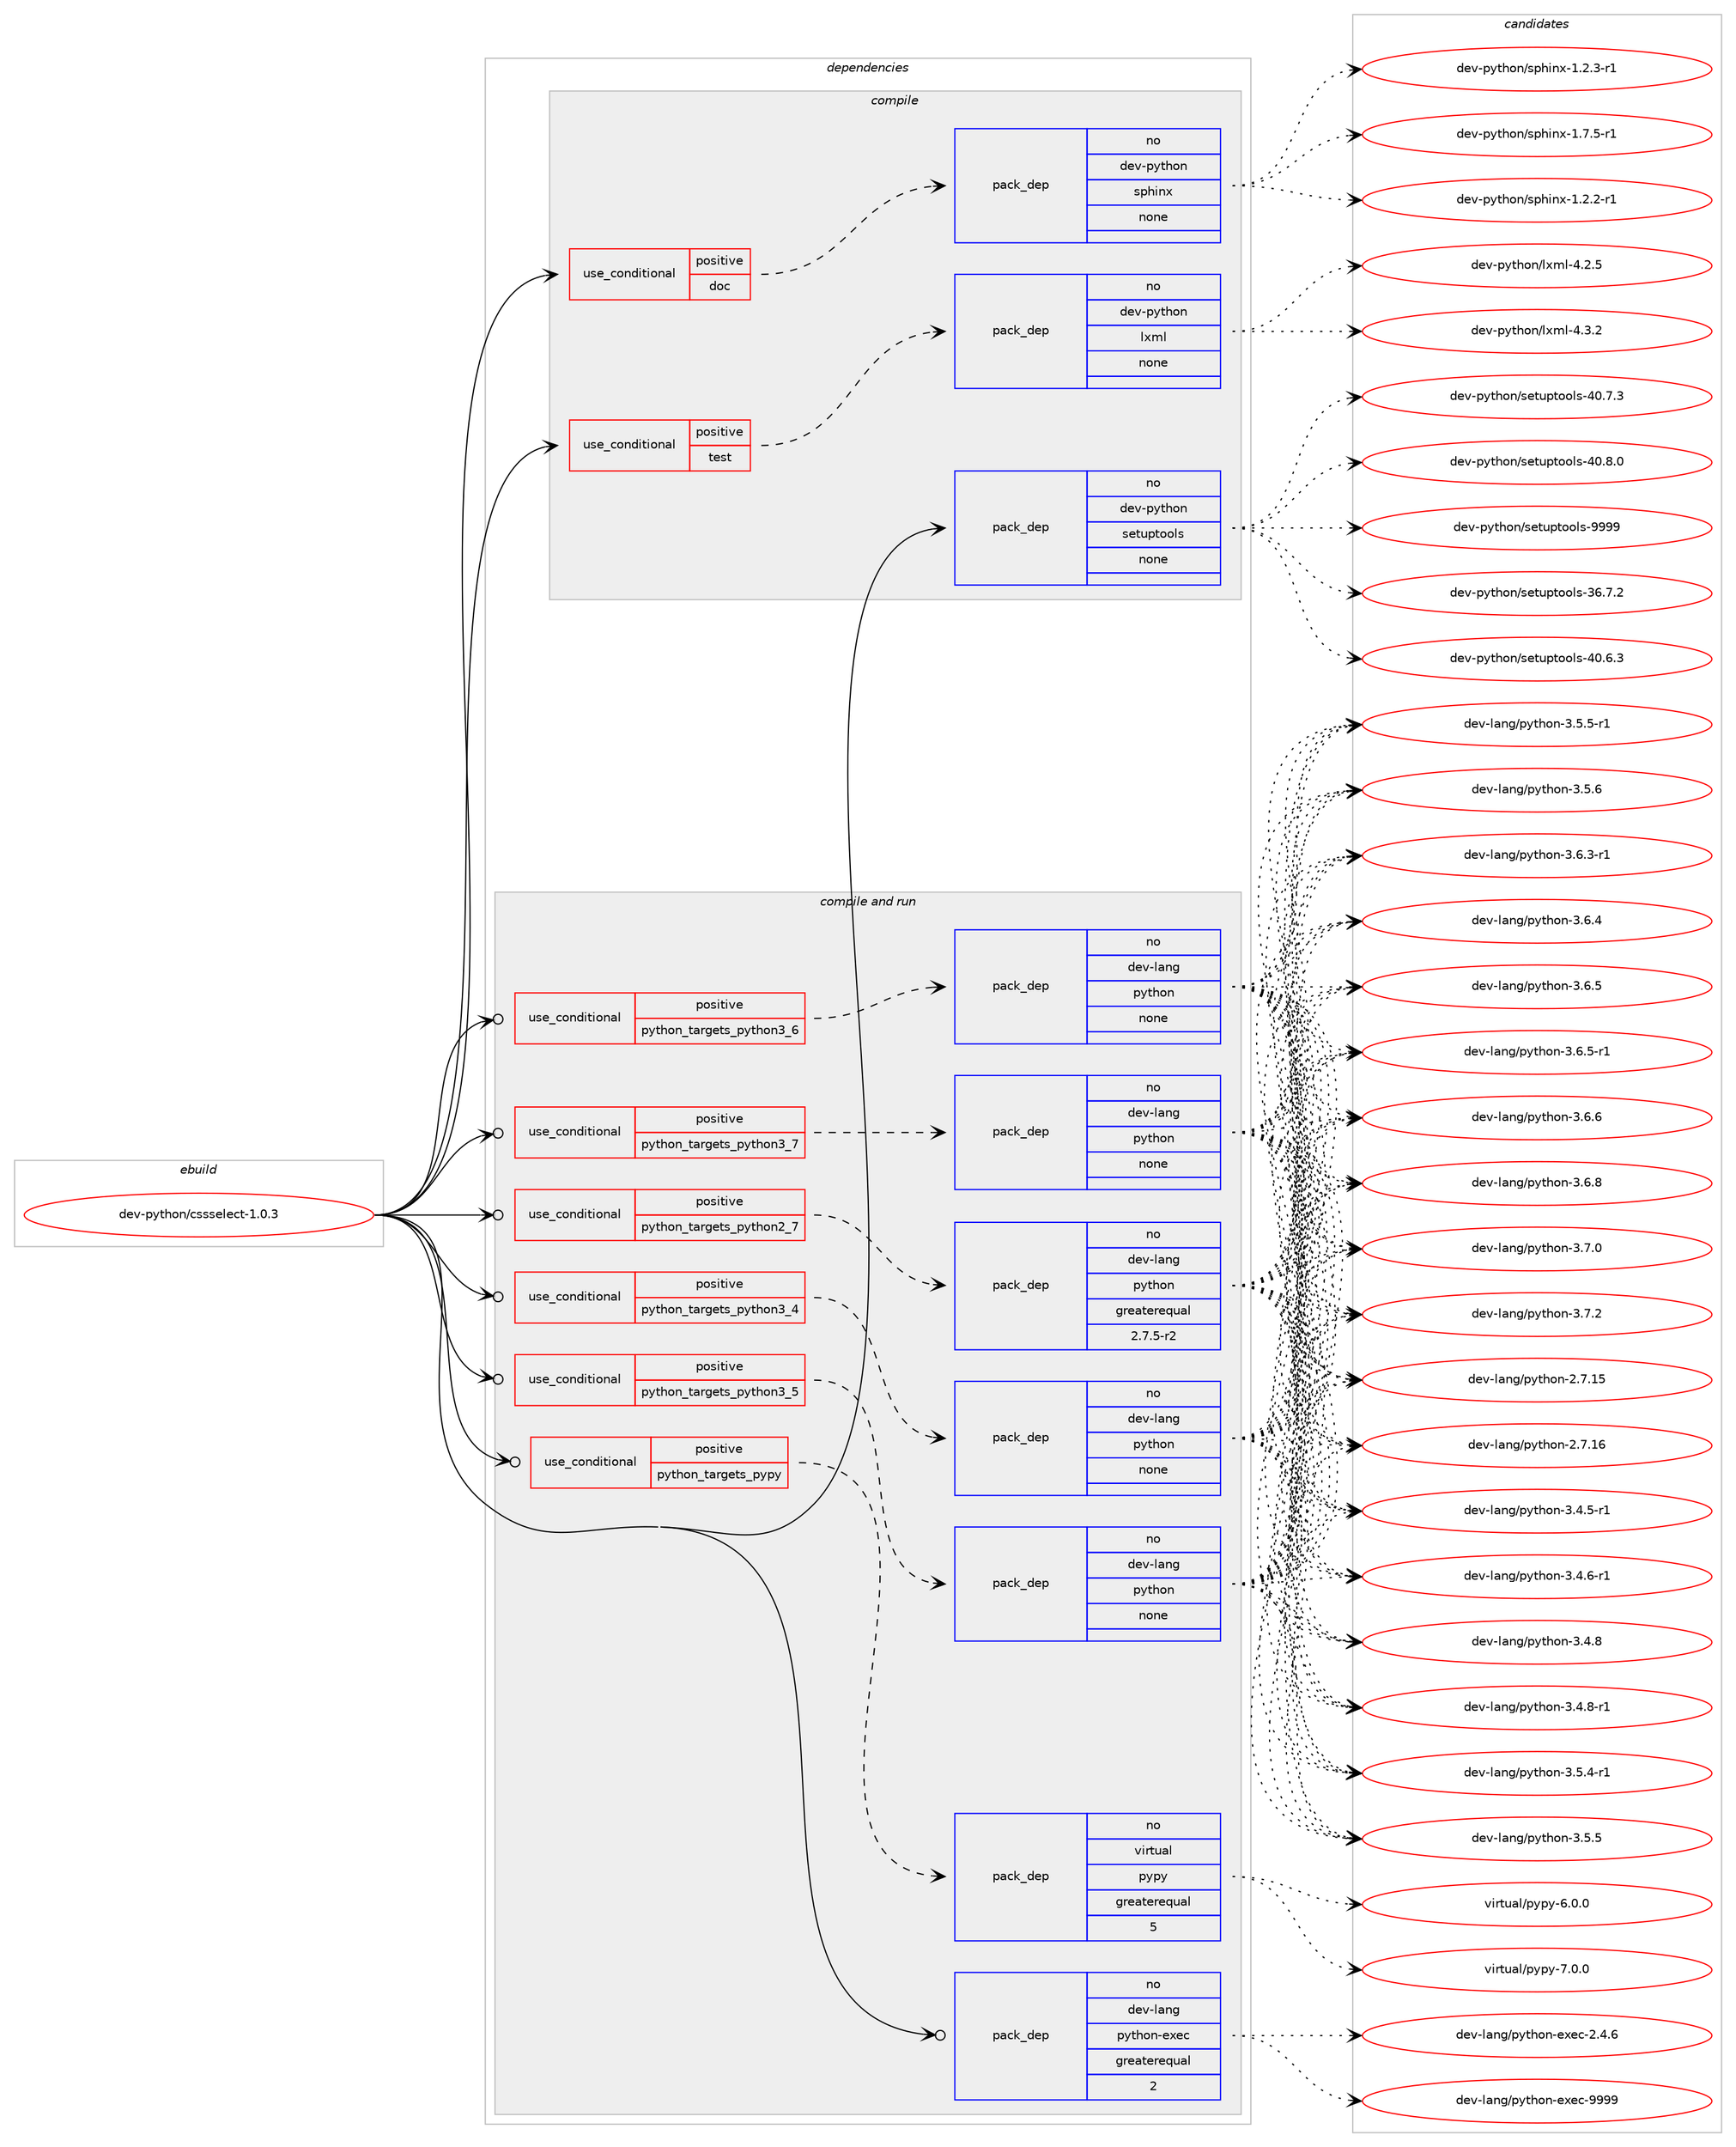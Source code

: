 digraph prolog {

# *************
# Graph options
# *************

newrank=true;
concentrate=true;
compound=true;
graph [rankdir=LR,fontname=Helvetica,fontsize=10,ranksep=1.5];#, ranksep=2.5, nodesep=0.2];
edge  [arrowhead=vee];
node  [fontname=Helvetica,fontsize=10];

# **********
# The ebuild
# **********

subgraph cluster_leftcol {
color=gray;
rank=same;
label=<<i>ebuild</i>>;
id [label="dev-python/cssselect-1.0.3", color=red, width=4, href="../dev-python/cssselect-1.0.3.svg"];
}

# ****************
# The dependencies
# ****************

subgraph cluster_midcol {
color=gray;
label=<<i>dependencies</i>>;
subgraph cluster_compile {
fillcolor="#eeeeee";
style=filled;
label=<<i>compile</i>>;
subgraph cond372920 {
dependency1404821 [label=<<TABLE BORDER="0" CELLBORDER="1" CELLSPACING="0" CELLPADDING="4"><TR><TD ROWSPAN="3" CELLPADDING="10">use_conditional</TD></TR><TR><TD>positive</TD></TR><TR><TD>doc</TD></TR></TABLE>>, shape=none, color=red];
subgraph pack1008656 {
dependency1404822 [label=<<TABLE BORDER="0" CELLBORDER="1" CELLSPACING="0" CELLPADDING="4" WIDTH="220"><TR><TD ROWSPAN="6" CELLPADDING="30">pack_dep</TD></TR><TR><TD WIDTH="110">no</TD></TR><TR><TD>dev-python</TD></TR><TR><TD>sphinx</TD></TR><TR><TD>none</TD></TR><TR><TD></TD></TR></TABLE>>, shape=none, color=blue];
}
dependency1404821:e -> dependency1404822:w [weight=20,style="dashed",arrowhead="vee"];
}
id:e -> dependency1404821:w [weight=20,style="solid",arrowhead="vee"];
subgraph cond372921 {
dependency1404823 [label=<<TABLE BORDER="0" CELLBORDER="1" CELLSPACING="0" CELLPADDING="4"><TR><TD ROWSPAN="3" CELLPADDING="10">use_conditional</TD></TR><TR><TD>positive</TD></TR><TR><TD>test</TD></TR></TABLE>>, shape=none, color=red];
subgraph pack1008657 {
dependency1404824 [label=<<TABLE BORDER="0" CELLBORDER="1" CELLSPACING="0" CELLPADDING="4" WIDTH="220"><TR><TD ROWSPAN="6" CELLPADDING="30">pack_dep</TD></TR><TR><TD WIDTH="110">no</TD></TR><TR><TD>dev-python</TD></TR><TR><TD>lxml</TD></TR><TR><TD>none</TD></TR><TR><TD></TD></TR></TABLE>>, shape=none, color=blue];
}
dependency1404823:e -> dependency1404824:w [weight=20,style="dashed",arrowhead="vee"];
}
id:e -> dependency1404823:w [weight=20,style="solid",arrowhead="vee"];
subgraph pack1008658 {
dependency1404825 [label=<<TABLE BORDER="0" CELLBORDER="1" CELLSPACING="0" CELLPADDING="4" WIDTH="220"><TR><TD ROWSPAN="6" CELLPADDING="30">pack_dep</TD></TR><TR><TD WIDTH="110">no</TD></TR><TR><TD>dev-python</TD></TR><TR><TD>setuptools</TD></TR><TR><TD>none</TD></TR><TR><TD></TD></TR></TABLE>>, shape=none, color=blue];
}
id:e -> dependency1404825:w [weight=20,style="solid",arrowhead="vee"];
}
subgraph cluster_compileandrun {
fillcolor="#eeeeee";
style=filled;
label=<<i>compile and run</i>>;
subgraph cond372922 {
dependency1404826 [label=<<TABLE BORDER="0" CELLBORDER="1" CELLSPACING="0" CELLPADDING="4"><TR><TD ROWSPAN="3" CELLPADDING="10">use_conditional</TD></TR><TR><TD>positive</TD></TR><TR><TD>python_targets_pypy</TD></TR></TABLE>>, shape=none, color=red];
subgraph pack1008659 {
dependency1404827 [label=<<TABLE BORDER="0" CELLBORDER="1" CELLSPACING="0" CELLPADDING="4" WIDTH="220"><TR><TD ROWSPAN="6" CELLPADDING="30">pack_dep</TD></TR><TR><TD WIDTH="110">no</TD></TR><TR><TD>virtual</TD></TR><TR><TD>pypy</TD></TR><TR><TD>greaterequal</TD></TR><TR><TD>5</TD></TR></TABLE>>, shape=none, color=blue];
}
dependency1404826:e -> dependency1404827:w [weight=20,style="dashed",arrowhead="vee"];
}
id:e -> dependency1404826:w [weight=20,style="solid",arrowhead="odotvee"];
subgraph cond372923 {
dependency1404828 [label=<<TABLE BORDER="0" CELLBORDER="1" CELLSPACING="0" CELLPADDING="4"><TR><TD ROWSPAN="3" CELLPADDING="10">use_conditional</TD></TR><TR><TD>positive</TD></TR><TR><TD>python_targets_python2_7</TD></TR></TABLE>>, shape=none, color=red];
subgraph pack1008660 {
dependency1404829 [label=<<TABLE BORDER="0" CELLBORDER="1" CELLSPACING="0" CELLPADDING="4" WIDTH="220"><TR><TD ROWSPAN="6" CELLPADDING="30">pack_dep</TD></TR><TR><TD WIDTH="110">no</TD></TR><TR><TD>dev-lang</TD></TR><TR><TD>python</TD></TR><TR><TD>greaterequal</TD></TR><TR><TD>2.7.5-r2</TD></TR></TABLE>>, shape=none, color=blue];
}
dependency1404828:e -> dependency1404829:w [weight=20,style="dashed",arrowhead="vee"];
}
id:e -> dependency1404828:w [weight=20,style="solid",arrowhead="odotvee"];
subgraph cond372924 {
dependency1404830 [label=<<TABLE BORDER="0" CELLBORDER="1" CELLSPACING="0" CELLPADDING="4"><TR><TD ROWSPAN="3" CELLPADDING="10">use_conditional</TD></TR><TR><TD>positive</TD></TR><TR><TD>python_targets_python3_4</TD></TR></TABLE>>, shape=none, color=red];
subgraph pack1008661 {
dependency1404831 [label=<<TABLE BORDER="0" CELLBORDER="1" CELLSPACING="0" CELLPADDING="4" WIDTH="220"><TR><TD ROWSPAN="6" CELLPADDING="30">pack_dep</TD></TR><TR><TD WIDTH="110">no</TD></TR><TR><TD>dev-lang</TD></TR><TR><TD>python</TD></TR><TR><TD>none</TD></TR><TR><TD></TD></TR></TABLE>>, shape=none, color=blue];
}
dependency1404830:e -> dependency1404831:w [weight=20,style="dashed",arrowhead="vee"];
}
id:e -> dependency1404830:w [weight=20,style="solid",arrowhead="odotvee"];
subgraph cond372925 {
dependency1404832 [label=<<TABLE BORDER="0" CELLBORDER="1" CELLSPACING="0" CELLPADDING="4"><TR><TD ROWSPAN="3" CELLPADDING="10">use_conditional</TD></TR><TR><TD>positive</TD></TR><TR><TD>python_targets_python3_5</TD></TR></TABLE>>, shape=none, color=red];
subgraph pack1008662 {
dependency1404833 [label=<<TABLE BORDER="0" CELLBORDER="1" CELLSPACING="0" CELLPADDING="4" WIDTH="220"><TR><TD ROWSPAN="6" CELLPADDING="30">pack_dep</TD></TR><TR><TD WIDTH="110">no</TD></TR><TR><TD>dev-lang</TD></TR><TR><TD>python</TD></TR><TR><TD>none</TD></TR><TR><TD></TD></TR></TABLE>>, shape=none, color=blue];
}
dependency1404832:e -> dependency1404833:w [weight=20,style="dashed",arrowhead="vee"];
}
id:e -> dependency1404832:w [weight=20,style="solid",arrowhead="odotvee"];
subgraph cond372926 {
dependency1404834 [label=<<TABLE BORDER="0" CELLBORDER="1" CELLSPACING="0" CELLPADDING="4"><TR><TD ROWSPAN="3" CELLPADDING="10">use_conditional</TD></TR><TR><TD>positive</TD></TR><TR><TD>python_targets_python3_6</TD></TR></TABLE>>, shape=none, color=red];
subgraph pack1008663 {
dependency1404835 [label=<<TABLE BORDER="0" CELLBORDER="1" CELLSPACING="0" CELLPADDING="4" WIDTH="220"><TR><TD ROWSPAN="6" CELLPADDING="30">pack_dep</TD></TR><TR><TD WIDTH="110">no</TD></TR><TR><TD>dev-lang</TD></TR><TR><TD>python</TD></TR><TR><TD>none</TD></TR><TR><TD></TD></TR></TABLE>>, shape=none, color=blue];
}
dependency1404834:e -> dependency1404835:w [weight=20,style="dashed",arrowhead="vee"];
}
id:e -> dependency1404834:w [weight=20,style="solid",arrowhead="odotvee"];
subgraph cond372927 {
dependency1404836 [label=<<TABLE BORDER="0" CELLBORDER="1" CELLSPACING="0" CELLPADDING="4"><TR><TD ROWSPAN="3" CELLPADDING="10">use_conditional</TD></TR><TR><TD>positive</TD></TR><TR><TD>python_targets_python3_7</TD></TR></TABLE>>, shape=none, color=red];
subgraph pack1008664 {
dependency1404837 [label=<<TABLE BORDER="0" CELLBORDER="1" CELLSPACING="0" CELLPADDING="4" WIDTH="220"><TR><TD ROWSPAN="6" CELLPADDING="30">pack_dep</TD></TR><TR><TD WIDTH="110">no</TD></TR><TR><TD>dev-lang</TD></TR><TR><TD>python</TD></TR><TR><TD>none</TD></TR><TR><TD></TD></TR></TABLE>>, shape=none, color=blue];
}
dependency1404836:e -> dependency1404837:w [weight=20,style="dashed",arrowhead="vee"];
}
id:e -> dependency1404836:w [weight=20,style="solid",arrowhead="odotvee"];
subgraph pack1008665 {
dependency1404838 [label=<<TABLE BORDER="0" CELLBORDER="1" CELLSPACING="0" CELLPADDING="4" WIDTH="220"><TR><TD ROWSPAN="6" CELLPADDING="30">pack_dep</TD></TR><TR><TD WIDTH="110">no</TD></TR><TR><TD>dev-lang</TD></TR><TR><TD>python-exec</TD></TR><TR><TD>greaterequal</TD></TR><TR><TD>2</TD></TR></TABLE>>, shape=none, color=blue];
}
id:e -> dependency1404838:w [weight=20,style="solid",arrowhead="odotvee"];
}
subgraph cluster_run {
fillcolor="#eeeeee";
style=filled;
label=<<i>run</i>>;
}
}

# **************
# The candidates
# **************

subgraph cluster_choices {
rank=same;
color=gray;
label=<<i>candidates</i>>;

subgraph choice1008656 {
color=black;
nodesep=1;
choice10010111845112121116104111110471151121041051101204549465046504511449 [label="dev-python/sphinx-1.2.2-r1", color=red, width=4,href="../dev-python/sphinx-1.2.2-r1.svg"];
choice10010111845112121116104111110471151121041051101204549465046514511449 [label="dev-python/sphinx-1.2.3-r1", color=red, width=4,href="../dev-python/sphinx-1.2.3-r1.svg"];
choice10010111845112121116104111110471151121041051101204549465546534511449 [label="dev-python/sphinx-1.7.5-r1", color=red, width=4,href="../dev-python/sphinx-1.7.5-r1.svg"];
dependency1404822:e -> choice10010111845112121116104111110471151121041051101204549465046504511449:w [style=dotted,weight="100"];
dependency1404822:e -> choice10010111845112121116104111110471151121041051101204549465046514511449:w [style=dotted,weight="100"];
dependency1404822:e -> choice10010111845112121116104111110471151121041051101204549465546534511449:w [style=dotted,weight="100"];
}
subgraph choice1008657 {
color=black;
nodesep=1;
choice1001011184511212111610411111047108120109108455246504653 [label="dev-python/lxml-4.2.5", color=red, width=4,href="../dev-python/lxml-4.2.5.svg"];
choice1001011184511212111610411111047108120109108455246514650 [label="dev-python/lxml-4.3.2", color=red, width=4,href="../dev-python/lxml-4.3.2.svg"];
dependency1404824:e -> choice1001011184511212111610411111047108120109108455246504653:w [style=dotted,weight="100"];
dependency1404824:e -> choice1001011184511212111610411111047108120109108455246514650:w [style=dotted,weight="100"];
}
subgraph choice1008658 {
color=black;
nodesep=1;
choice100101118451121211161041111104711510111611711211611111110811545515446554650 [label="dev-python/setuptools-36.7.2", color=red, width=4,href="../dev-python/setuptools-36.7.2.svg"];
choice100101118451121211161041111104711510111611711211611111110811545524846544651 [label="dev-python/setuptools-40.6.3", color=red, width=4,href="../dev-python/setuptools-40.6.3.svg"];
choice100101118451121211161041111104711510111611711211611111110811545524846554651 [label="dev-python/setuptools-40.7.3", color=red, width=4,href="../dev-python/setuptools-40.7.3.svg"];
choice100101118451121211161041111104711510111611711211611111110811545524846564648 [label="dev-python/setuptools-40.8.0", color=red, width=4,href="../dev-python/setuptools-40.8.0.svg"];
choice10010111845112121116104111110471151011161171121161111111081154557575757 [label="dev-python/setuptools-9999", color=red, width=4,href="../dev-python/setuptools-9999.svg"];
dependency1404825:e -> choice100101118451121211161041111104711510111611711211611111110811545515446554650:w [style=dotted,weight="100"];
dependency1404825:e -> choice100101118451121211161041111104711510111611711211611111110811545524846544651:w [style=dotted,weight="100"];
dependency1404825:e -> choice100101118451121211161041111104711510111611711211611111110811545524846554651:w [style=dotted,weight="100"];
dependency1404825:e -> choice100101118451121211161041111104711510111611711211611111110811545524846564648:w [style=dotted,weight="100"];
dependency1404825:e -> choice10010111845112121116104111110471151011161171121161111111081154557575757:w [style=dotted,weight="100"];
}
subgraph choice1008659 {
color=black;
nodesep=1;
choice1181051141161179710847112121112121455446484648 [label="virtual/pypy-6.0.0", color=red, width=4,href="../virtual/pypy-6.0.0.svg"];
choice1181051141161179710847112121112121455546484648 [label="virtual/pypy-7.0.0", color=red, width=4,href="../virtual/pypy-7.0.0.svg"];
dependency1404827:e -> choice1181051141161179710847112121112121455446484648:w [style=dotted,weight="100"];
dependency1404827:e -> choice1181051141161179710847112121112121455546484648:w [style=dotted,weight="100"];
}
subgraph choice1008660 {
color=black;
nodesep=1;
choice10010111845108971101034711212111610411111045504655464953 [label="dev-lang/python-2.7.15", color=red, width=4,href="../dev-lang/python-2.7.15.svg"];
choice10010111845108971101034711212111610411111045504655464954 [label="dev-lang/python-2.7.16", color=red, width=4,href="../dev-lang/python-2.7.16.svg"];
choice1001011184510897110103471121211161041111104551465246534511449 [label="dev-lang/python-3.4.5-r1", color=red, width=4,href="../dev-lang/python-3.4.5-r1.svg"];
choice1001011184510897110103471121211161041111104551465246544511449 [label="dev-lang/python-3.4.6-r1", color=red, width=4,href="../dev-lang/python-3.4.6-r1.svg"];
choice100101118451089711010347112121116104111110455146524656 [label="dev-lang/python-3.4.8", color=red, width=4,href="../dev-lang/python-3.4.8.svg"];
choice1001011184510897110103471121211161041111104551465246564511449 [label="dev-lang/python-3.4.8-r1", color=red, width=4,href="../dev-lang/python-3.4.8-r1.svg"];
choice1001011184510897110103471121211161041111104551465346524511449 [label="dev-lang/python-3.5.4-r1", color=red, width=4,href="../dev-lang/python-3.5.4-r1.svg"];
choice100101118451089711010347112121116104111110455146534653 [label="dev-lang/python-3.5.5", color=red, width=4,href="../dev-lang/python-3.5.5.svg"];
choice1001011184510897110103471121211161041111104551465346534511449 [label="dev-lang/python-3.5.5-r1", color=red, width=4,href="../dev-lang/python-3.5.5-r1.svg"];
choice100101118451089711010347112121116104111110455146534654 [label="dev-lang/python-3.5.6", color=red, width=4,href="../dev-lang/python-3.5.6.svg"];
choice1001011184510897110103471121211161041111104551465446514511449 [label="dev-lang/python-3.6.3-r1", color=red, width=4,href="../dev-lang/python-3.6.3-r1.svg"];
choice100101118451089711010347112121116104111110455146544652 [label="dev-lang/python-3.6.4", color=red, width=4,href="../dev-lang/python-3.6.4.svg"];
choice100101118451089711010347112121116104111110455146544653 [label="dev-lang/python-3.6.5", color=red, width=4,href="../dev-lang/python-3.6.5.svg"];
choice1001011184510897110103471121211161041111104551465446534511449 [label="dev-lang/python-3.6.5-r1", color=red, width=4,href="../dev-lang/python-3.6.5-r1.svg"];
choice100101118451089711010347112121116104111110455146544654 [label="dev-lang/python-3.6.6", color=red, width=4,href="../dev-lang/python-3.6.6.svg"];
choice100101118451089711010347112121116104111110455146544656 [label="dev-lang/python-3.6.8", color=red, width=4,href="../dev-lang/python-3.6.8.svg"];
choice100101118451089711010347112121116104111110455146554648 [label="dev-lang/python-3.7.0", color=red, width=4,href="../dev-lang/python-3.7.0.svg"];
choice100101118451089711010347112121116104111110455146554650 [label="dev-lang/python-3.7.2", color=red, width=4,href="../dev-lang/python-3.7.2.svg"];
dependency1404829:e -> choice10010111845108971101034711212111610411111045504655464953:w [style=dotted,weight="100"];
dependency1404829:e -> choice10010111845108971101034711212111610411111045504655464954:w [style=dotted,weight="100"];
dependency1404829:e -> choice1001011184510897110103471121211161041111104551465246534511449:w [style=dotted,weight="100"];
dependency1404829:e -> choice1001011184510897110103471121211161041111104551465246544511449:w [style=dotted,weight="100"];
dependency1404829:e -> choice100101118451089711010347112121116104111110455146524656:w [style=dotted,weight="100"];
dependency1404829:e -> choice1001011184510897110103471121211161041111104551465246564511449:w [style=dotted,weight="100"];
dependency1404829:e -> choice1001011184510897110103471121211161041111104551465346524511449:w [style=dotted,weight="100"];
dependency1404829:e -> choice100101118451089711010347112121116104111110455146534653:w [style=dotted,weight="100"];
dependency1404829:e -> choice1001011184510897110103471121211161041111104551465346534511449:w [style=dotted,weight="100"];
dependency1404829:e -> choice100101118451089711010347112121116104111110455146534654:w [style=dotted,weight="100"];
dependency1404829:e -> choice1001011184510897110103471121211161041111104551465446514511449:w [style=dotted,weight="100"];
dependency1404829:e -> choice100101118451089711010347112121116104111110455146544652:w [style=dotted,weight="100"];
dependency1404829:e -> choice100101118451089711010347112121116104111110455146544653:w [style=dotted,weight="100"];
dependency1404829:e -> choice1001011184510897110103471121211161041111104551465446534511449:w [style=dotted,weight="100"];
dependency1404829:e -> choice100101118451089711010347112121116104111110455146544654:w [style=dotted,weight="100"];
dependency1404829:e -> choice100101118451089711010347112121116104111110455146544656:w [style=dotted,weight="100"];
dependency1404829:e -> choice100101118451089711010347112121116104111110455146554648:w [style=dotted,weight="100"];
dependency1404829:e -> choice100101118451089711010347112121116104111110455146554650:w [style=dotted,weight="100"];
}
subgraph choice1008661 {
color=black;
nodesep=1;
choice10010111845108971101034711212111610411111045504655464953 [label="dev-lang/python-2.7.15", color=red, width=4,href="../dev-lang/python-2.7.15.svg"];
choice10010111845108971101034711212111610411111045504655464954 [label="dev-lang/python-2.7.16", color=red, width=4,href="../dev-lang/python-2.7.16.svg"];
choice1001011184510897110103471121211161041111104551465246534511449 [label="dev-lang/python-3.4.5-r1", color=red, width=4,href="../dev-lang/python-3.4.5-r1.svg"];
choice1001011184510897110103471121211161041111104551465246544511449 [label="dev-lang/python-3.4.6-r1", color=red, width=4,href="../dev-lang/python-3.4.6-r1.svg"];
choice100101118451089711010347112121116104111110455146524656 [label="dev-lang/python-3.4.8", color=red, width=4,href="../dev-lang/python-3.4.8.svg"];
choice1001011184510897110103471121211161041111104551465246564511449 [label="dev-lang/python-3.4.8-r1", color=red, width=4,href="../dev-lang/python-3.4.8-r1.svg"];
choice1001011184510897110103471121211161041111104551465346524511449 [label="dev-lang/python-3.5.4-r1", color=red, width=4,href="../dev-lang/python-3.5.4-r1.svg"];
choice100101118451089711010347112121116104111110455146534653 [label="dev-lang/python-3.5.5", color=red, width=4,href="../dev-lang/python-3.5.5.svg"];
choice1001011184510897110103471121211161041111104551465346534511449 [label="dev-lang/python-3.5.5-r1", color=red, width=4,href="../dev-lang/python-3.5.5-r1.svg"];
choice100101118451089711010347112121116104111110455146534654 [label="dev-lang/python-3.5.6", color=red, width=4,href="../dev-lang/python-3.5.6.svg"];
choice1001011184510897110103471121211161041111104551465446514511449 [label="dev-lang/python-3.6.3-r1", color=red, width=4,href="../dev-lang/python-3.6.3-r1.svg"];
choice100101118451089711010347112121116104111110455146544652 [label="dev-lang/python-3.6.4", color=red, width=4,href="../dev-lang/python-3.6.4.svg"];
choice100101118451089711010347112121116104111110455146544653 [label="dev-lang/python-3.6.5", color=red, width=4,href="../dev-lang/python-3.6.5.svg"];
choice1001011184510897110103471121211161041111104551465446534511449 [label="dev-lang/python-3.6.5-r1", color=red, width=4,href="../dev-lang/python-3.6.5-r1.svg"];
choice100101118451089711010347112121116104111110455146544654 [label="dev-lang/python-3.6.6", color=red, width=4,href="../dev-lang/python-3.6.6.svg"];
choice100101118451089711010347112121116104111110455146544656 [label="dev-lang/python-3.6.8", color=red, width=4,href="../dev-lang/python-3.6.8.svg"];
choice100101118451089711010347112121116104111110455146554648 [label="dev-lang/python-3.7.0", color=red, width=4,href="../dev-lang/python-3.7.0.svg"];
choice100101118451089711010347112121116104111110455146554650 [label="dev-lang/python-3.7.2", color=red, width=4,href="../dev-lang/python-3.7.2.svg"];
dependency1404831:e -> choice10010111845108971101034711212111610411111045504655464953:w [style=dotted,weight="100"];
dependency1404831:e -> choice10010111845108971101034711212111610411111045504655464954:w [style=dotted,weight="100"];
dependency1404831:e -> choice1001011184510897110103471121211161041111104551465246534511449:w [style=dotted,weight="100"];
dependency1404831:e -> choice1001011184510897110103471121211161041111104551465246544511449:w [style=dotted,weight="100"];
dependency1404831:e -> choice100101118451089711010347112121116104111110455146524656:w [style=dotted,weight="100"];
dependency1404831:e -> choice1001011184510897110103471121211161041111104551465246564511449:w [style=dotted,weight="100"];
dependency1404831:e -> choice1001011184510897110103471121211161041111104551465346524511449:w [style=dotted,weight="100"];
dependency1404831:e -> choice100101118451089711010347112121116104111110455146534653:w [style=dotted,weight="100"];
dependency1404831:e -> choice1001011184510897110103471121211161041111104551465346534511449:w [style=dotted,weight="100"];
dependency1404831:e -> choice100101118451089711010347112121116104111110455146534654:w [style=dotted,weight="100"];
dependency1404831:e -> choice1001011184510897110103471121211161041111104551465446514511449:w [style=dotted,weight="100"];
dependency1404831:e -> choice100101118451089711010347112121116104111110455146544652:w [style=dotted,weight="100"];
dependency1404831:e -> choice100101118451089711010347112121116104111110455146544653:w [style=dotted,weight="100"];
dependency1404831:e -> choice1001011184510897110103471121211161041111104551465446534511449:w [style=dotted,weight="100"];
dependency1404831:e -> choice100101118451089711010347112121116104111110455146544654:w [style=dotted,weight="100"];
dependency1404831:e -> choice100101118451089711010347112121116104111110455146544656:w [style=dotted,weight="100"];
dependency1404831:e -> choice100101118451089711010347112121116104111110455146554648:w [style=dotted,weight="100"];
dependency1404831:e -> choice100101118451089711010347112121116104111110455146554650:w [style=dotted,weight="100"];
}
subgraph choice1008662 {
color=black;
nodesep=1;
choice10010111845108971101034711212111610411111045504655464953 [label="dev-lang/python-2.7.15", color=red, width=4,href="../dev-lang/python-2.7.15.svg"];
choice10010111845108971101034711212111610411111045504655464954 [label="dev-lang/python-2.7.16", color=red, width=4,href="../dev-lang/python-2.7.16.svg"];
choice1001011184510897110103471121211161041111104551465246534511449 [label="dev-lang/python-3.4.5-r1", color=red, width=4,href="../dev-lang/python-3.4.5-r1.svg"];
choice1001011184510897110103471121211161041111104551465246544511449 [label="dev-lang/python-3.4.6-r1", color=red, width=4,href="../dev-lang/python-3.4.6-r1.svg"];
choice100101118451089711010347112121116104111110455146524656 [label="dev-lang/python-3.4.8", color=red, width=4,href="../dev-lang/python-3.4.8.svg"];
choice1001011184510897110103471121211161041111104551465246564511449 [label="dev-lang/python-3.4.8-r1", color=red, width=4,href="../dev-lang/python-3.4.8-r1.svg"];
choice1001011184510897110103471121211161041111104551465346524511449 [label="dev-lang/python-3.5.4-r1", color=red, width=4,href="../dev-lang/python-3.5.4-r1.svg"];
choice100101118451089711010347112121116104111110455146534653 [label="dev-lang/python-3.5.5", color=red, width=4,href="../dev-lang/python-3.5.5.svg"];
choice1001011184510897110103471121211161041111104551465346534511449 [label="dev-lang/python-3.5.5-r1", color=red, width=4,href="../dev-lang/python-3.5.5-r1.svg"];
choice100101118451089711010347112121116104111110455146534654 [label="dev-lang/python-3.5.6", color=red, width=4,href="../dev-lang/python-3.5.6.svg"];
choice1001011184510897110103471121211161041111104551465446514511449 [label="dev-lang/python-3.6.3-r1", color=red, width=4,href="../dev-lang/python-3.6.3-r1.svg"];
choice100101118451089711010347112121116104111110455146544652 [label="dev-lang/python-3.6.4", color=red, width=4,href="../dev-lang/python-3.6.4.svg"];
choice100101118451089711010347112121116104111110455146544653 [label="dev-lang/python-3.6.5", color=red, width=4,href="../dev-lang/python-3.6.5.svg"];
choice1001011184510897110103471121211161041111104551465446534511449 [label="dev-lang/python-3.6.5-r1", color=red, width=4,href="../dev-lang/python-3.6.5-r1.svg"];
choice100101118451089711010347112121116104111110455146544654 [label="dev-lang/python-3.6.6", color=red, width=4,href="../dev-lang/python-3.6.6.svg"];
choice100101118451089711010347112121116104111110455146544656 [label="dev-lang/python-3.6.8", color=red, width=4,href="../dev-lang/python-3.6.8.svg"];
choice100101118451089711010347112121116104111110455146554648 [label="dev-lang/python-3.7.0", color=red, width=4,href="../dev-lang/python-3.7.0.svg"];
choice100101118451089711010347112121116104111110455146554650 [label="dev-lang/python-3.7.2", color=red, width=4,href="../dev-lang/python-3.7.2.svg"];
dependency1404833:e -> choice10010111845108971101034711212111610411111045504655464953:w [style=dotted,weight="100"];
dependency1404833:e -> choice10010111845108971101034711212111610411111045504655464954:w [style=dotted,weight="100"];
dependency1404833:e -> choice1001011184510897110103471121211161041111104551465246534511449:w [style=dotted,weight="100"];
dependency1404833:e -> choice1001011184510897110103471121211161041111104551465246544511449:w [style=dotted,weight="100"];
dependency1404833:e -> choice100101118451089711010347112121116104111110455146524656:w [style=dotted,weight="100"];
dependency1404833:e -> choice1001011184510897110103471121211161041111104551465246564511449:w [style=dotted,weight="100"];
dependency1404833:e -> choice1001011184510897110103471121211161041111104551465346524511449:w [style=dotted,weight="100"];
dependency1404833:e -> choice100101118451089711010347112121116104111110455146534653:w [style=dotted,weight="100"];
dependency1404833:e -> choice1001011184510897110103471121211161041111104551465346534511449:w [style=dotted,weight="100"];
dependency1404833:e -> choice100101118451089711010347112121116104111110455146534654:w [style=dotted,weight="100"];
dependency1404833:e -> choice1001011184510897110103471121211161041111104551465446514511449:w [style=dotted,weight="100"];
dependency1404833:e -> choice100101118451089711010347112121116104111110455146544652:w [style=dotted,weight="100"];
dependency1404833:e -> choice100101118451089711010347112121116104111110455146544653:w [style=dotted,weight="100"];
dependency1404833:e -> choice1001011184510897110103471121211161041111104551465446534511449:w [style=dotted,weight="100"];
dependency1404833:e -> choice100101118451089711010347112121116104111110455146544654:w [style=dotted,weight="100"];
dependency1404833:e -> choice100101118451089711010347112121116104111110455146544656:w [style=dotted,weight="100"];
dependency1404833:e -> choice100101118451089711010347112121116104111110455146554648:w [style=dotted,weight="100"];
dependency1404833:e -> choice100101118451089711010347112121116104111110455146554650:w [style=dotted,weight="100"];
}
subgraph choice1008663 {
color=black;
nodesep=1;
choice10010111845108971101034711212111610411111045504655464953 [label="dev-lang/python-2.7.15", color=red, width=4,href="../dev-lang/python-2.7.15.svg"];
choice10010111845108971101034711212111610411111045504655464954 [label="dev-lang/python-2.7.16", color=red, width=4,href="../dev-lang/python-2.7.16.svg"];
choice1001011184510897110103471121211161041111104551465246534511449 [label="dev-lang/python-3.4.5-r1", color=red, width=4,href="../dev-lang/python-3.4.5-r1.svg"];
choice1001011184510897110103471121211161041111104551465246544511449 [label="dev-lang/python-3.4.6-r1", color=red, width=4,href="../dev-lang/python-3.4.6-r1.svg"];
choice100101118451089711010347112121116104111110455146524656 [label="dev-lang/python-3.4.8", color=red, width=4,href="../dev-lang/python-3.4.8.svg"];
choice1001011184510897110103471121211161041111104551465246564511449 [label="dev-lang/python-3.4.8-r1", color=red, width=4,href="../dev-lang/python-3.4.8-r1.svg"];
choice1001011184510897110103471121211161041111104551465346524511449 [label="dev-lang/python-3.5.4-r1", color=red, width=4,href="../dev-lang/python-3.5.4-r1.svg"];
choice100101118451089711010347112121116104111110455146534653 [label="dev-lang/python-3.5.5", color=red, width=4,href="../dev-lang/python-3.5.5.svg"];
choice1001011184510897110103471121211161041111104551465346534511449 [label="dev-lang/python-3.5.5-r1", color=red, width=4,href="../dev-lang/python-3.5.5-r1.svg"];
choice100101118451089711010347112121116104111110455146534654 [label="dev-lang/python-3.5.6", color=red, width=4,href="../dev-lang/python-3.5.6.svg"];
choice1001011184510897110103471121211161041111104551465446514511449 [label="dev-lang/python-3.6.3-r1", color=red, width=4,href="../dev-lang/python-3.6.3-r1.svg"];
choice100101118451089711010347112121116104111110455146544652 [label="dev-lang/python-3.6.4", color=red, width=4,href="../dev-lang/python-3.6.4.svg"];
choice100101118451089711010347112121116104111110455146544653 [label="dev-lang/python-3.6.5", color=red, width=4,href="../dev-lang/python-3.6.5.svg"];
choice1001011184510897110103471121211161041111104551465446534511449 [label="dev-lang/python-3.6.5-r1", color=red, width=4,href="../dev-lang/python-3.6.5-r1.svg"];
choice100101118451089711010347112121116104111110455146544654 [label="dev-lang/python-3.6.6", color=red, width=4,href="../dev-lang/python-3.6.6.svg"];
choice100101118451089711010347112121116104111110455146544656 [label="dev-lang/python-3.6.8", color=red, width=4,href="../dev-lang/python-3.6.8.svg"];
choice100101118451089711010347112121116104111110455146554648 [label="dev-lang/python-3.7.0", color=red, width=4,href="../dev-lang/python-3.7.0.svg"];
choice100101118451089711010347112121116104111110455146554650 [label="dev-lang/python-3.7.2", color=red, width=4,href="../dev-lang/python-3.7.2.svg"];
dependency1404835:e -> choice10010111845108971101034711212111610411111045504655464953:w [style=dotted,weight="100"];
dependency1404835:e -> choice10010111845108971101034711212111610411111045504655464954:w [style=dotted,weight="100"];
dependency1404835:e -> choice1001011184510897110103471121211161041111104551465246534511449:w [style=dotted,weight="100"];
dependency1404835:e -> choice1001011184510897110103471121211161041111104551465246544511449:w [style=dotted,weight="100"];
dependency1404835:e -> choice100101118451089711010347112121116104111110455146524656:w [style=dotted,weight="100"];
dependency1404835:e -> choice1001011184510897110103471121211161041111104551465246564511449:w [style=dotted,weight="100"];
dependency1404835:e -> choice1001011184510897110103471121211161041111104551465346524511449:w [style=dotted,weight="100"];
dependency1404835:e -> choice100101118451089711010347112121116104111110455146534653:w [style=dotted,weight="100"];
dependency1404835:e -> choice1001011184510897110103471121211161041111104551465346534511449:w [style=dotted,weight="100"];
dependency1404835:e -> choice100101118451089711010347112121116104111110455146534654:w [style=dotted,weight="100"];
dependency1404835:e -> choice1001011184510897110103471121211161041111104551465446514511449:w [style=dotted,weight="100"];
dependency1404835:e -> choice100101118451089711010347112121116104111110455146544652:w [style=dotted,weight="100"];
dependency1404835:e -> choice100101118451089711010347112121116104111110455146544653:w [style=dotted,weight="100"];
dependency1404835:e -> choice1001011184510897110103471121211161041111104551465446534511449:w [style=dotted,weight="100"];
dependency1404835:e -> choice100101118451089711010347112121116104111110455146544654:w [style=dotted,weight="100"];
dependency1404835:e -> choice100101118451089711010347112121116104111110455146544656:w [style=dotted,weight="100"];
dependency1404835:e -> choice100101118451089711010347112121116104111110455146554648:w [style=dotted,weight="100"];
dependency1404835:e -> choice100101118451089711010347112121116104111110455146554650:w [style=dotted,weight="100"];
}
subgraph choice1008664 {
color=black;
nodesep=1;
choice10010111845108971101034711212111610411111045504655464953 [label="dev-lang/python-2.7.15", color=red, width=4,href="../dev-lang/python-2.7.15.svg"];
choice10010111845108971101034711212111610411111045504655464954 [label="dev-lang/python-2.7.16", color=red, width=4,href="../dev-lang/python-2.7.16.svg"];
choice1001011184510897110103471121211161041111104551465246534511449 [label="dev-lang/python-3.4.5-r1", color=red, width=4,href="../dev-lang/python-3.4.5-r1.svg"];
choice1001011184510897110103471121211161041111104551465246544511449 [label="dev-lang/python-3.4.6-r1", color=red, width=4,href="../dev-lang/python-3.4.6-r1.svg"];
choice100101118451089711010347112121116104111110455146524656 [label="dev-lang/python-3.4.8", color=red, width=4,href="../dev-lang/python-3.4.8.svg"];
choice1001011184510897110103471121211161041111104551465246564511449 [label="dev-lang/python-3.4.8-r1", color=red, width=4,href="../dev-lang/python-3.4.8-r1.svg"];
choice1001011184510897110103471121211161041111104551465346524511449 [label="dev-lang/python-3.5.4-r1", color=red, width=4,href="../dev-lang/python-3.5.4-r1.svg"];
choice100101118451089711010347112121116104111110455146534653 [label="dev-lang/python-3.5.5", color=red, width=4,href="../dev-lang/python-3.5.5.svg"];
choice1001011184510897110103471121211161041111104551465346534511449 [label="dev-lang/python-3.5.5-r1", color=red, width=4,href="../dev-lang/python-3.5.5-r1.svg"];
choice100101118451089711010347112121116104111110455146534654 [label="dev-lang/python-3.5.6", color=red, width=4,href="../dev-lang/python-3.5.6.svg"];
choice1001011184510897110103471121211161041111104551465446514511449 [label="dev-lang/python-3.6.3-r1", color=red, width=4,href="../dev-lang/python-3.6.3-r1.svg"];
choice100101118451089711010347112121116104111110455146544652 [label="dev-lang/python-3.6.4", color=red, width=4,href="../dev-lang/python-3.6.4.svg"];
choice100101118451089711010347112121116104111110455146544653 [label="dev-lang/python-3.6.5", color=red, width=4,href="../dev-lang/python-3.6.5.svg"];
choice1001011184510897110103471121211161041111104551465446534511449 [label="dev-lang/python-3.6.5-r1", color=red, width=4,href="../dev-lang/python-3.6.5-r1.svg"];
choice100101118451089711010347112121116104111110455146544654 [label="dev-lang/python-3.6.6", color=red, width=4,href="../dev-lang/python-3.6.6.svg"];
choice100101118451089711010347112121116104111110455146544656 [label="dev-lang/python-3.6.8", color=red, width=4,href="../dev-lang/python-3.6.8.svg"];
choice100101118451089711010347112121116104111110455146554648 [label="dev-lang/python-3.7.0", color=red, width=4,href="../dev-lang/python-3.7.0.svg"];
choice100101118451089711010347112121116104111110455146554650 [label="dev-lang/python-3.7.2", color=red, width=4,href="../dev-lang/python-3.7.2.svg"];
dependency1404837:e -> choice10010111845108971101034711212111610411111045504655464953:w [style=dotted,weight="100"];
dependency1404837:e -> choice10010111845108971101034711212111610411111045504655464954:w [style=dotted,weight="100"];
dependency1404837:e -> choice1001011184510897110103471121211161041111104551465246534511449:w [style=dotted,weight="100"];
dependency1404837:e -> choice1001011184510897110103471121211161041111104551465246544511449:w [style=dotted,weight="100"];
dependency1404837:e -> choice100101118451089711010347112121116104111110455146524656:w [style=dotted,weight="100"];
dependency1404837:e -> choice1001011184510897110103471121211161041111104551465246564511449:w [style=dotted,weight="100"];
dependency1404837:e -> choice1001011184510897110103471121211161041111104551465346524511449:w [style=dotted,weight="100"];
dependency1404837:e -> choice100101118451089711010347112121116104111110455146534653:w [style=dotted,weight="100"];
dependency1404837:e -> choice1001011184510897110103471121211161041111104551465346534511449:w [style=dotted,weight="100"];
dependency1404837:e -> choice100101118451089711010347112121116104111110455146534654:w [style=dotted,weight="100"];
dependency1404837:e -> choice1001011184510897110103471121211161041111104551465446514511449:w [style=dotted,weight="100"];
dependency1404837:e -> choice100101118451089711010347112121116104111110455146544652:w [style=dotted,weight="100"];
dependency1404837:e -> choice100101118451089711010347112121116104111110455146544653:w [style=dotted,weight="100"];
dependency1404837:e -> choice1001011184510897110103471121211161041111104551465446534511449:w [style=dotted,weight="100"];
dependency1404837:e -> choice100101118451089711010347112121116104111110455146544654:w [style=dotted,weight="100"];
dependency1404837:e -> choice100101118451089711010347112121116104111110455146544656:w [style=dotted,weight="100"];
dependency1404837:e -> choice100101118451089711010347112121116104111110455146554648:w [style=dotted,weight="100"];
dependency1404837:e -> choice100101118451089711010347112121116104111110455146554650:w [style=dotted,weight="100"];
}
subgraph choice1008665 {
color=black;
nodesep=1;
choice1001011184510897110103471121211161041111104510112010199455046524654 [label="dev-lang/python-exec-2.4.6", color=red, width=4,href="../dev-lang/python-exec-2.4.6.svg"];
choice10010111845108971101034711212111610411111045101120101994557575757 [label="dev-lang/python-exec-9999", color=red, width=4,href="../dev-lang/python-exec-9999.svg"];
dependency1404838:e -> choice1001011184510897110103471121211161041111104510112010199455046524654:w [style=dotted,weight="100"];
dependency1404838:e -> choice10010111845108971101034711212111610411111045101120101994557575757:w [style=dotted,weight="100"];
}
}

}
